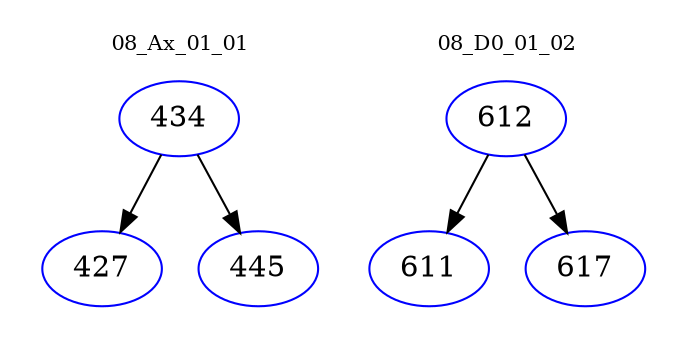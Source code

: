 digraph{
subgraph cluster_0 {
color = white
label = "08_Ax_01_01";
fontsize=10;
T0_434 [label="434", color="blue"]
T0_434 -> T0_427 [color="black"]
T0_427 [label="427", color="blue"]
T0_434 -> T0_445 [color="black"]
T0_445 [label="445", color="blue"]
}
subgraph cluster_1 {
color = white
label = "08_D0_01_02";
fontsize=10;
T1_612 [label="612", color="blue"]
T1_612 -> T1_611 [color="black"]
T1_611 [label="611", color="blue"]
T1_612 -> T1_617 [color="black"]
T1_617 [label="617", color="blue"]
}
}
